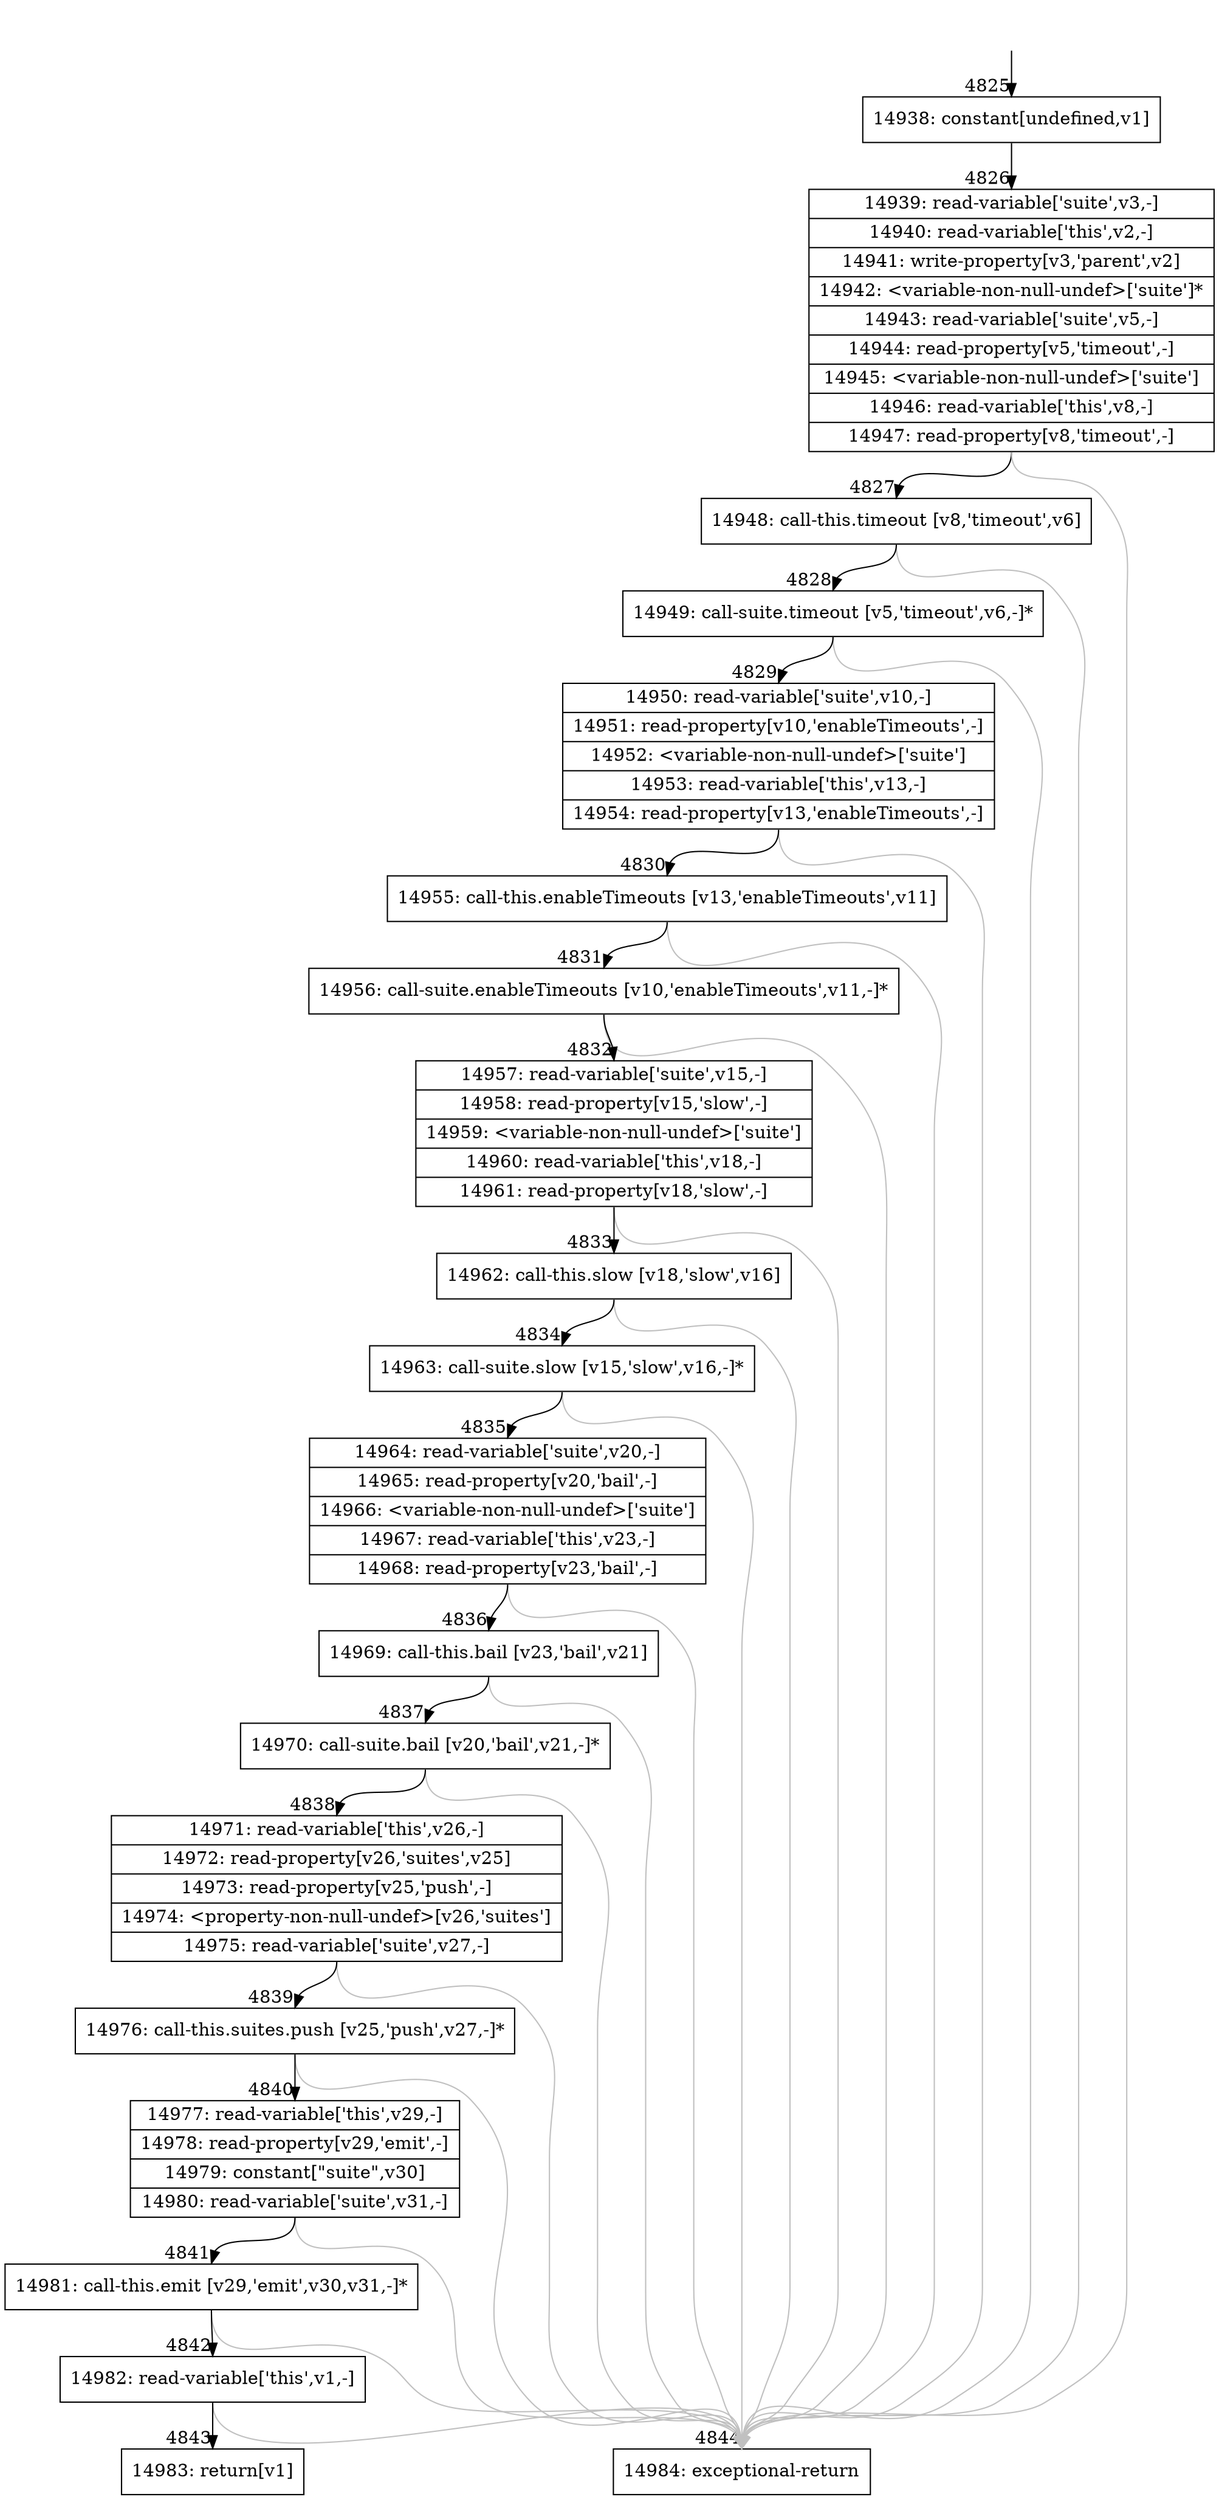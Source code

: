 digraph {
rankdir="TD"
BB_entry425[shape=none,label=""];
BB_entry425 -> BB4825 [tailport=s, headport=n, headlabel="    4825"]
BB4825 [shape=record label="{14938: constant[undefined,v1]}" ] 
BB4825 -> BB4826 [tailport=s, headport=n, headlabel="      4826"]
BB4826 [shape=record label="{14939: read-variable['suite',v3,-]|14940: read-variable['this',v2,-]|14941: write-property[v3,'parent',v2]|14942: \<variable-non-null-undef\>['suite']*|14943: read-variable['suite',v5,-]|14944: read-property[v5,'timeout',-]|14945: \<variable-non-null-undef\>['suite']|14946: read-variable['this',v8,-]|14947: read-property[v8,'timeout',-]}" ] 
BB4826 -> BB4827 [tailport=s, headport=n, headlabel="      4827"]
BB4826 -> BB4844 [tailport=s, headport=n, color=gray, headlabel="      4844"]
BB4827 [shape=record label="{14948: call-this.timeout [v8,'timeout',v6]}" ] 
BB4827 -> BB4828 [tailport=s, headport=n, headlabel="      4828"]
BB4827 -> BB4844 [tailport=s, headport=n, color=gray]
BB4828 [shape=record label="{14949: call-suite.timeout [v5,'timeout',v6,-]*}" ] 
BB4828 -> BB4829 [tailport=s, headport=n, headlabel="      4829"]
BB4828 -> BB4844 [tailport=s, headport=n, color=gray]
BB4829 [shape=record label="{14950: read-variable['suite',v10,-]|14951: read-property[v10,'enableTimeouts',-]|14952: \<variable-non-null-undef\>['suite']|14953: read-variable['this',v13,-]|14954: read-property[v13,'enableTimeouts',-]}" ] 
BB4829 -> BB4830 [tailport=s, headport=n, headlabel="      4830"]
BB4829 -> BB4844 [tailport=s, headport=n, color=gray]
BB4830 [shape=record label="{14955: call-this.enableTimeouts [v13,'enableTimeouts',v11]}" ] 
BB4830 -> BB4831 [tailport=s, headport=n, headlabel="      4831"]
BB4830 -> BB4844 [tailport=s, headport=n, color=gray]
BB4831 [shape=record label="{14956: call-suite.enableTimeouts [v10,'enableTimeouts',v11,-]*}" ] 
BB4831 -> BB4832 [tailport=s, headport=n, headlabel="      4832"]
BB4831 -> BB4844 [tailport=s, headport=n, color=gray]
BB4832 [shape=record label="{14957: read-variable['suite',v15,-]|14958: read-property[v15,'slow',-]|14959: \<variable-non-null-undef\>['suite']|14960: read-variable['this',v18,-]|14961: read-property[v18,'slow',-]}" ] 
BB4832 -> BB4833 [tailport=s, headport=n, headlabel="      4833"]
BB4832 -> BB4844 [tailport=s, headport=n, color=gray]
BB4833 [shape=record label="{14962: call-this.slow [v18,'slow',v16]}" ] 
BB4833 -> BB4834 [tailport=s, headport=n, headlabel="      4834"]
BB4833 -> BB4844 [tailport=s, headport=n, color=gray]
BB4834 [shape=record label="{14963: call-suite.slow [v15,'slow',v16,-]*}" ] 
BB4834 -> BB4835 [tailport=s, headport=n, headlabel="      4835"]
BB4834 -> BB4844 [tailport=s, headport=n, color=gray]
BB4835 [shape=record label="{14964: read-variable['suite',v20,-]|14965: read-property[v20,'bail',-]|14966: \<variable-non-null-undef\>['suite']|14967: read-variable['this',v23,-]|14968: read-property[v23,'bail',-]}" ] 
BB4835 -> BB4836 [tailport=s, headport=n, headlabel="      4836"]
BB4835 -> BB4844 [tailport=s, headport=n, color=gray]
BB4836 [shape=record label="{14969: call-this.bail [v23,'bail',v21]}" ] 
BB4836 -> BB4837 [tailport=s, headport=n, headlabel="      4837"]
BB4836 -> BB4844 [tailport=s, headport=n, color=gray]
BB4837 [shape=record label="{14970: call-suite.bail [v20,'bail',v21,-]*}" ] 
BB4837 -> BB4838 [tailport=s, headport=n, headlabel="      4838"]
BB4837 -> BB4844 [tailport=s, headport=n, color=gray]
BB4838 [shape=record label="{14971: read-variable['this',v26,-]|14972: read-property[v26,'suites',v25]|14973: read-property[v25,'push',-]|14974: \<property-non-null-undef\>[v26,'suites']|14975: read-variable['suite',v27,-]}" ] 
BB4838 -> BB4839 [tailport=s, headport=n, headlabel="      4839"]
BB4838 -> BB4844 [tailport=s, headport=n, color=gray]
BB4839 [shape=record label="{14976: call-this.suites.push [v25,'push',v27,-]*}" ] 
BB4839 -> BB4840 [tailport=s, headport=n, headlabel="      4840"]
BB4839 -> BB4844 [tailport=s, headport=n, color=gray]
BB4840 [shape=record label="{14977: read-variable['this',v29,-]|14978: read-property[v29,'emit',-]|14979: constant[\"suite\",v30]|14980: read-variable['suite',v31,-]}" ] 
BB4840 -> BB4841 [tailport=s, headport=n, headlabel="      4841"]
BB4840 -> BB4844 [tailport=s, headport=n, color=gray]
BB4841 [shape=record label="{14981: call-this.emit [v29,'emit',v30,v31,-]*}" ] 
BB4841 -> BB4842 [tailport=s, headport=n, headlabel="      4842"]
BB4841 -> BB4844 [tailport=s, headport=n, color=gray]
BB4842 [shape=record label="{14982: read-variable['this',v1,-]}" ] 
BB4842 -> BB4843 [tailport=s, headport=n, headlabel="      4843"]
BB4842 -> BB4844 [tailport=s, headport=n, color=gray]
BB4843 [shape=record label="{14983: return[v1]}" ] 
BB4844 [shape=record label="{14984: exceptional-return}" ] 
//#$~ 5587
}
